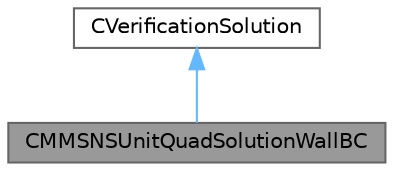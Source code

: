 digraph "CMMSNSUnitQuadSolutionWallBC"
{
 // LATEX_PDF_SIZE
  bgcolor="transparent";
  edge [fontname=Helvetica,fontsize=10,labelfontname=Helvetica,labelfontsize=10];
  node [fontname=Helvetica,fontsize=10,shape=box,height=0.2,width=0.4];
  Node1 [id="Node000001",label="CMMSNSUnitQuadSolutionWallBC",height=0.2,width=0.4,color="gray40", fillcolor="grey60", style="filled", fontcolor="black",tooltip="Class to define the required data for the manufactured solution of the laminar Navier-Stokes equation..."];
  Node2 -> Node1 [id="edge1_Node000001_Node000002",dir="back",color="steelblue1",style="solid",tooltip=" "];
  Node2 [id="Node000002",label="CVerificationSolution",height=0.2,width=0.4,color="gray40", fillcolor="white", style="filled",URL="$classCVerificationSolution.html",tooltip="Class for holding verification PDE solutions, e.g., phi = phi(x,y,z,t), used for initial conditions,..."];
}
